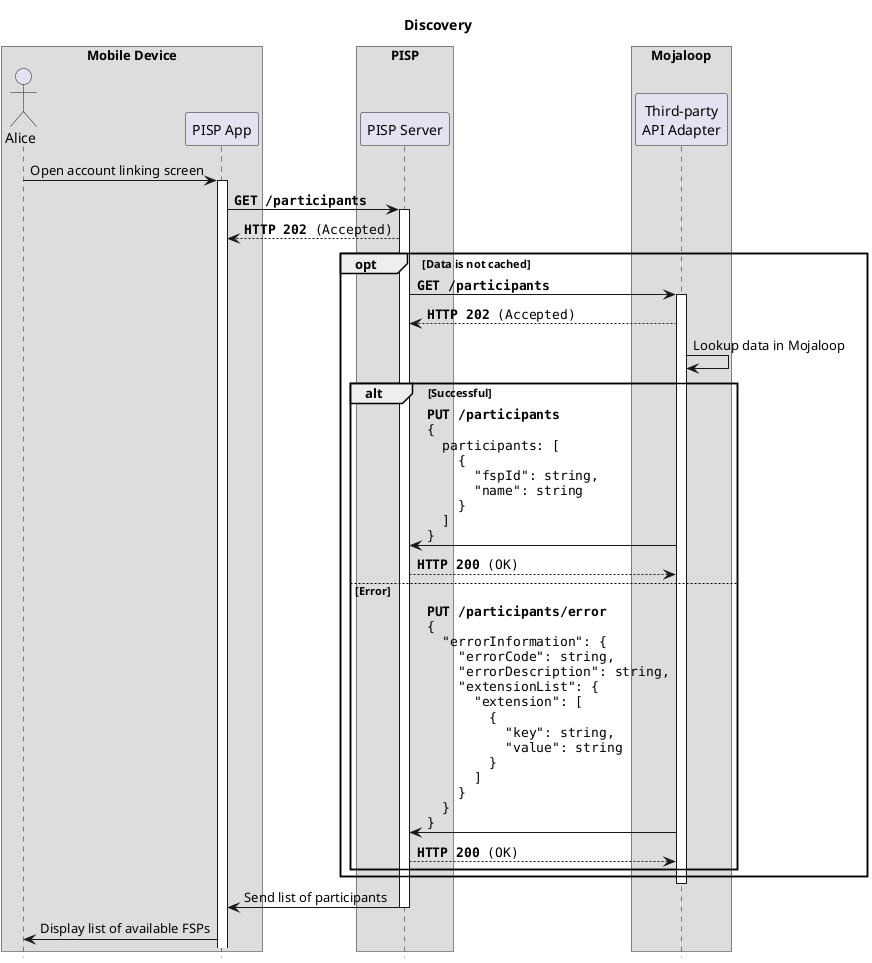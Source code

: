 @startuml Disovery

title: Discovery 

hide footbox

box "Mobile Device"
  actor Alice
  participant "PISP App" as App
end box
box "PISP"
  participant "PISP Server" as Server
end box
box "Mojaloop"
  participant "Third-party\nAPI Adapter" as Adapter
end box

' start flow
Alice -> App ++: Open account linking screen

App -> Server ++: ""**GET /participants**""
App <-- Server : ""**HTTP 202** (Accepted)""

opt Data is not cached
  Server -> Adapter: ""**GET /participants**""
  activate Adapter
  Server <-- Adapter: ""**HTTP 202** (Accepted)""

  Adapter -> Adapter: Lookup data in Mojaloop

  alt Successful
    Adapter -> Server: ""**PUT /participants**""\n\
""{ ""\n\
""  participants: [""\n\
""    {""\n\
""      "fspId": string,""\n\
""      "name": string""\n\
""    }""\n\
""  ] ""\n\
""} ""

    Adapter <-- Server: ""**HTTP 200** (OK)""

  else Error
    Adapter -> Server : ""**PUT /participants/error**""\n\
""{ ""\n\
""  "errorInformation": {""\n\
""    "errorCode": string,""\n\
""    "errorDescription": string,""\n\
""    "extensionList": {""\n\
""      "extension": [""\n\
""        {""\n\
""          "key": string,""\n\
""          "value": string""\n\
""        }""\n\
""      ]""\n\
""    }""\n\
""  }""\n\
""} ""

    Adapter <-- Server: ""**HTTP 200** (OK)""
  end
end

deactivate Adapter

Server -> App: Send list of participants
deactivate Server

App -> Alice: Display list of available FSPs

@enduml
